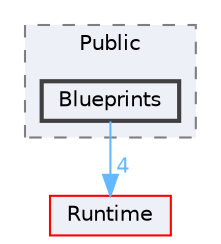 digraph "Blueprints"
{
 // INTERACTIVE_SVG=YES
 // LATEX_PDF_SIZE
  bgcolor="transparent";
  edge [fontname=Helvetica,fontsize=10,labelfontname=Helvetica,labelfontsize=10];
  node [fontname=Helvetica,fontsize=10,shape=box,height=0.2,width=0.4];
  compound=true
  subgraph clusterdir_2149c38726ea9ca217792741d64f2ce8 {
    graph [ bgcolor="#edf0f7", pencolor="grey50", label="Public", fontname=Helvetica,fontsize=10 style="filled,dashed", URL="dir_2149c38726ea9ca217792741d64f2ce8.html",tooltip=""]
  dir_698d842ef4156296585975d5bc9aaffe [label="Blueprints", fillcolor="#edf0f7", color="grey25", style="filled,bold", URL="dir_698d842ef4156296585975d5bc9aaffe.html",tooltip=""];
  }
  dir_7536b172fbd480bfd146a1b1acd6856b [label="Runtime", fillcolor="#edf0f7", color="red", style="filled", URL="dir_7536b172fbd480bfd146a1b1acd6856b.html",tooltip=""];
  dir_698d842ef4156296585975d5bc9aaffe->dir_7536b172fbd480bfd146a1b1acd6856b [headlabel="4", labeldistance=1.5 headhref="dir_000107_000984.html" href="dir_000107_000984.html" color="steelblue1" fontcolor="steelblue1"];
}

